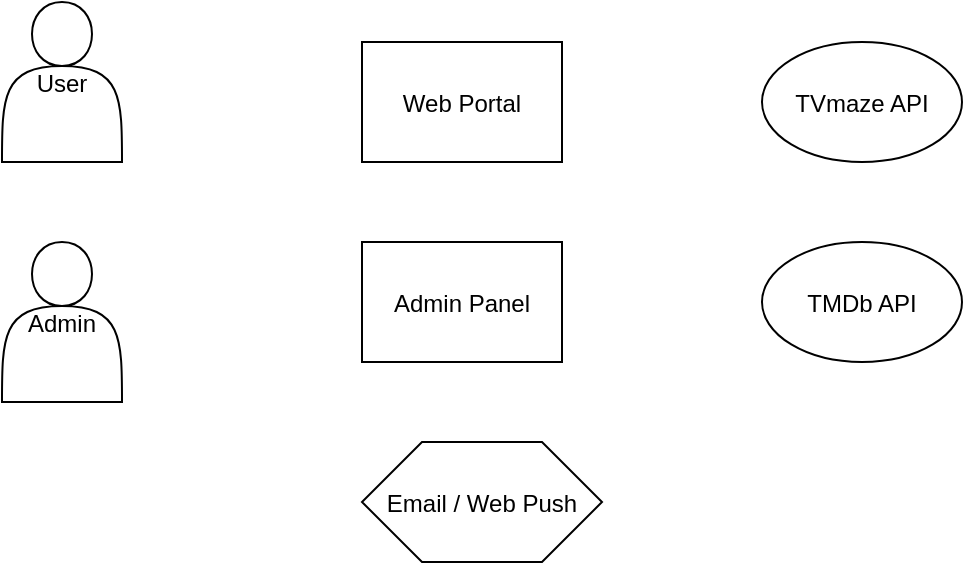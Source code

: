 <mxfile><diagram name="C4-1 Context"><mxGraphModel><root><mxCell id="0"/><mxCell id="1" parent="0"/><mxCell id="2" value="User" style="shape=actor;" vertex="1" parent="1"><mxGeometry x="20" y="80" width="60" height="80" as="geometry"/></mxCell><mxCell id="3" value="Admin" style="shape=actor;" vertex="1" parent="1"><mxGeometry x="20" y="200" width="60" height="80" as="geometry"/></mxCell><mxCell id="4" value="Web Portal" style="shape=rectangle;" vertex="1" parent="1"><mxGeometry x="200" y="100" width="100" height="60" as="geometry"/></mxCell><mxCell id="5" value="Admin Panel" style="shape=rectangle;" vertex="1" parent="1"><mxGeometry x="200" y="200" width="100" height="60" as="geometry"/></mxCell><mxCell id="6" value="TVmaze API" style="shape=ellipse;" vertex="1" parent="1"><mxGeometry x="400" y="100" width="100" height="60" as="geometry"/></mxCell><mxCell id="7" value="TMDb API" style="shape=ellipse;" vertex="1" parent="1"><mxGeometry x="400" y="200" width="100" height="60" as="geometry"/></mxCell><mxCell id="8" value="Email / Web Push" style="shape=hexagon;" vertex="1" parent="1"><mxGeometry x="200" y="300" width="120" height="60" as="geometry"/></mxCell></root></mxGraphModel></diagram></mxfile>
